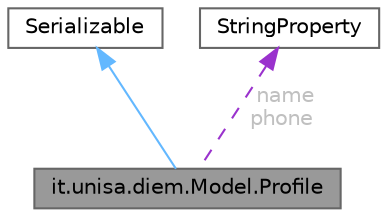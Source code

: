 digraph "it.unisa.diem.Model.Profile"
{
 // LATEX_PDF_SIZE
  bgcolor="transparent";
  edge [fontname=Helvetica,fontsize=10,labelfontname=Helvetica,labelfontsize=10];
  node [fontname=Helvetica,fontsize=10,shape=box,height=0.2,width=0.4];
  Node1 [id="Node000001",label="it.unisa.diem.Model.Profile",height=0.2,width=0.4,color="gray40", fillcolor="grey60", style="filled", fontcolor="black",tooltip="Represents a profile in the application."];
  Node2 -> Node1 [id="edge1_Node000001_Node000002",dir="back",color="steelblue1",style="solid",tooltip=" "];
  Node2 [id="Node000002",label="Serializable",height=0.2,width=0.4,color="gray40", fillcolor="white", style="filled",tooltip=" "];
  Node3 -> Node1 [id="edge2_Node000001_Node000003",dir="back",color="darkorchid3",style="dashed",tooltip=" ",label=" name\nphone",fontcolor="grey" ];
  Node3 [id="Node000003",label="StringProperty",height=0.2,width=0.4,color="gray40", fillcolor="white", style="filled",tooltip=" "];
}
